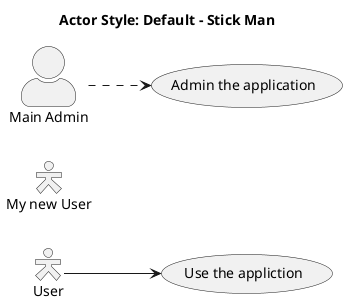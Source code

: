 @startuml

title Actor Style: Default - Stick Man

skinparam ActorStyle Hollow
:User: as u
:My new User:
skinparam ActorStyle awesome
:Main Admin: as Admin

left to right direction

"Use the appliction" as (Use)
"Admin the application" as (Manage)
:Main Admin: as Admin

u --> (Use)
Admin ..> (Manage)

@enduml